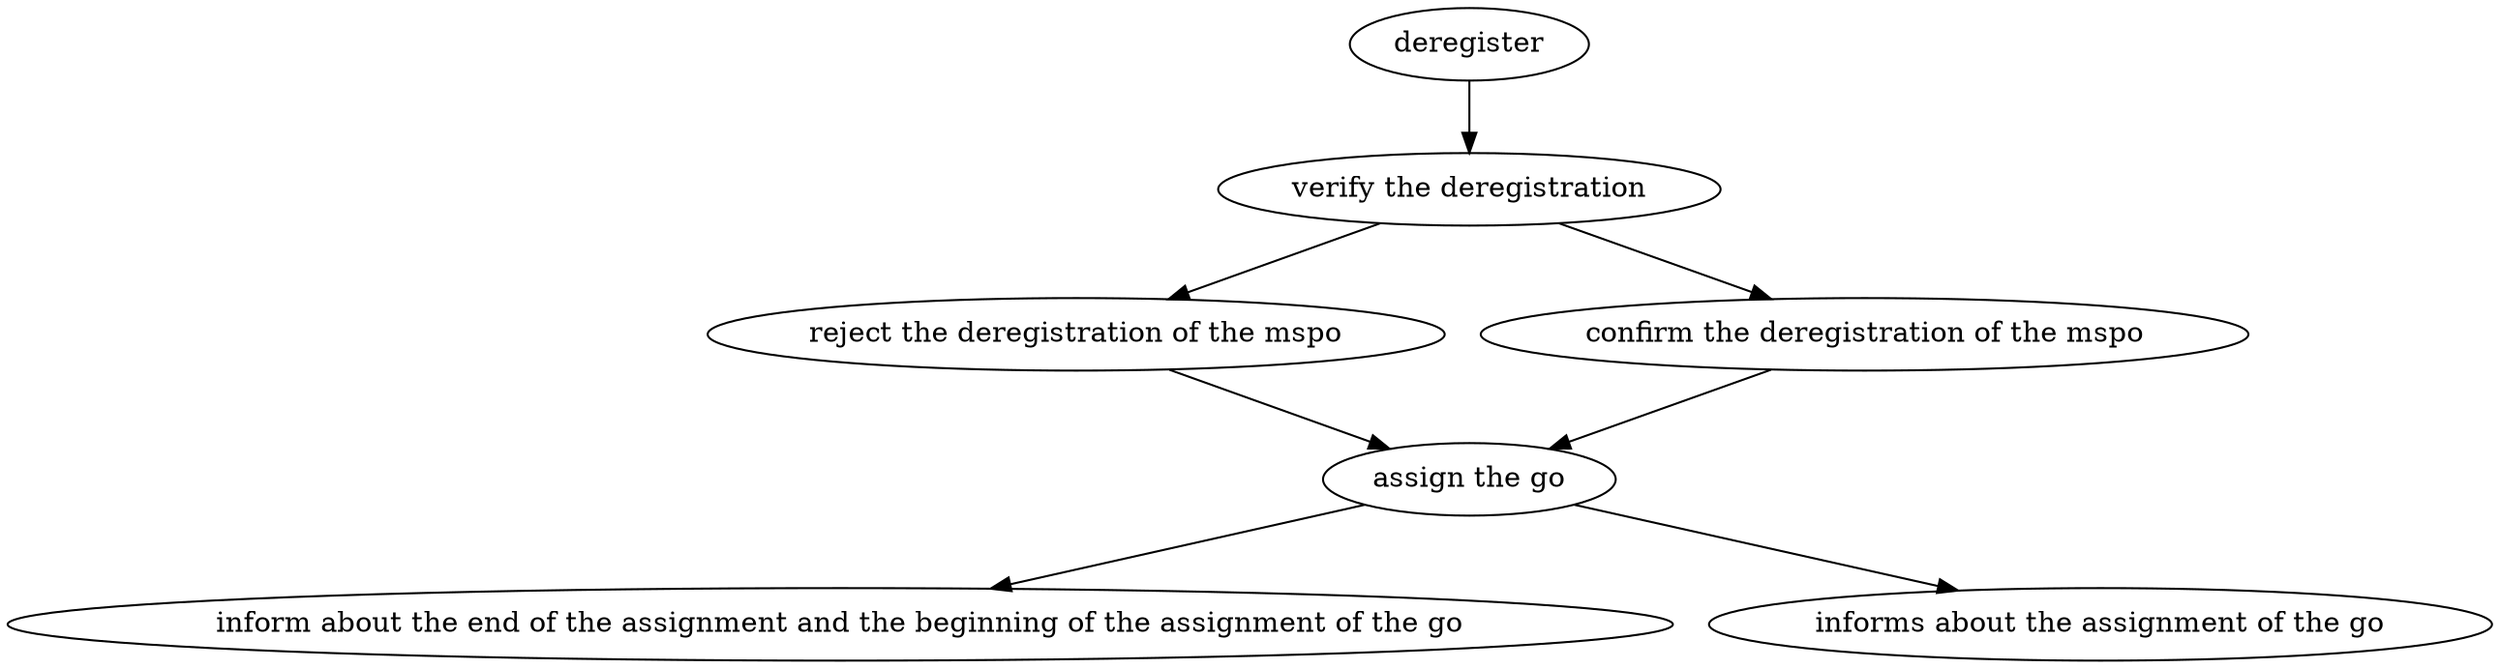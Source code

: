 strict digraph "doc-10.8" {
	graph [name="doc-10.8"];
	deregister	[attrs="{'type': 'Activity', 'label': 'deregister'}"];
	"verify the deregistration"	[attrs="{'type': 'Activity', 'label': 'verify the deregistration'}"];
	deregister -> "verify the deregistration"	[attrs="{'type': 'flow', 'label': 'flow'}"];
	"reject the deregistration of the mspo"	[attrs="{'type': 'Activity', 'label': 'reject the deregistration of the mspo'}"];
	"verify the deregistration" -> "reject the deregistration of the mspo"	[attrs="{'type': 'flow', 'label': 'flow'}"];
	"confirm the deregistration of the mspo"	[attrs="{'type': 'Activity', 'label': 'confirm the deregistration of the mspo'}"];
	"verify the deregistration" -> "confirm the deregistration of the mspo"	[attrs="{'type': 'flow', 'label': 'flow'}"];
	"assign the go"	[attrs="{'type': 'Activity', 'label': 'assign the go'}"];
	"reject the deregistration of the mspo" -> "assign the go"	[attrs="{'type': 'flow', 'label': 'flow'}"];
	"confirm the deregistration of the mspo" -> "assign the go"	[attrs="{'type': 'flow', 'label': 'flow'}"];
	"inform about the end of the assignment and the beginning of the assignment of the go"	[attrs="{'type': 'Activity', 'label': 'inform about the end of the assignment and the beginning of the assignment of the go'}"];
	"assign the go" -> "inform about the end of the assignment and the beginning of the assignment of the go"	[attrs="{'type': 'flow', 'label': 'flow'}"];
	"informs about the assignment of the go"	[attrs="{'type': 'Activity', 'label': 'informs about the assignment of the go'}"];
	"assign the go" -> "informs about the assignment of the go"	[attrs="{'type': 'flow', 'label': 'flow'}"];
}
